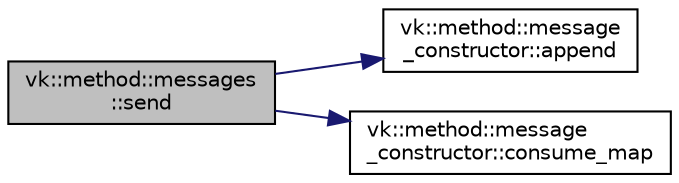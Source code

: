 digraph "vk::method::messages::send"
{
 // LATEX_PDF_SIZE
  edge [fontname="Helvetica",fontsize="10",labelfontname="Helvetica",labelfontsize="10"];
  node [fontname="Helvetica",fontsize="10",shape=record];
  rankdir="LR";
  Node1 [label="vk::method::messages\l::send",height=0.2,width=0.4,color="black", fillcolor="grey75", style="filled", fontcolor="black",tooltip=" "];
  Node1 -> Node2 [color="midnightblue",fontsize="10",style="solid",fontname="Helvetica"];
  Node2 [label="vk::method::message\l_constructor::append",height=0.2,width=0.4,color="black", fillcolor="white", style="filled",URL="$classvk_1_1method_1_1message__constructor.html#ae9b512da7cf1567f38e9ad4a5711d422",tooltip=" "];
  Node1 -> Node3 [color="midnightblue",fontsize="10",style="solid",fontname="Helvetica"];
  Node3 [label="vk::method::message\l_constructor::consume_map",height=0.2,width=0.4,color="black", fillcolor="white", style="filled",URL="$classvk_1_1method_1_1message__constructor.html#a7c108de51fec4bf6fc43e95232dd85f1",tooltip=" "];
}
